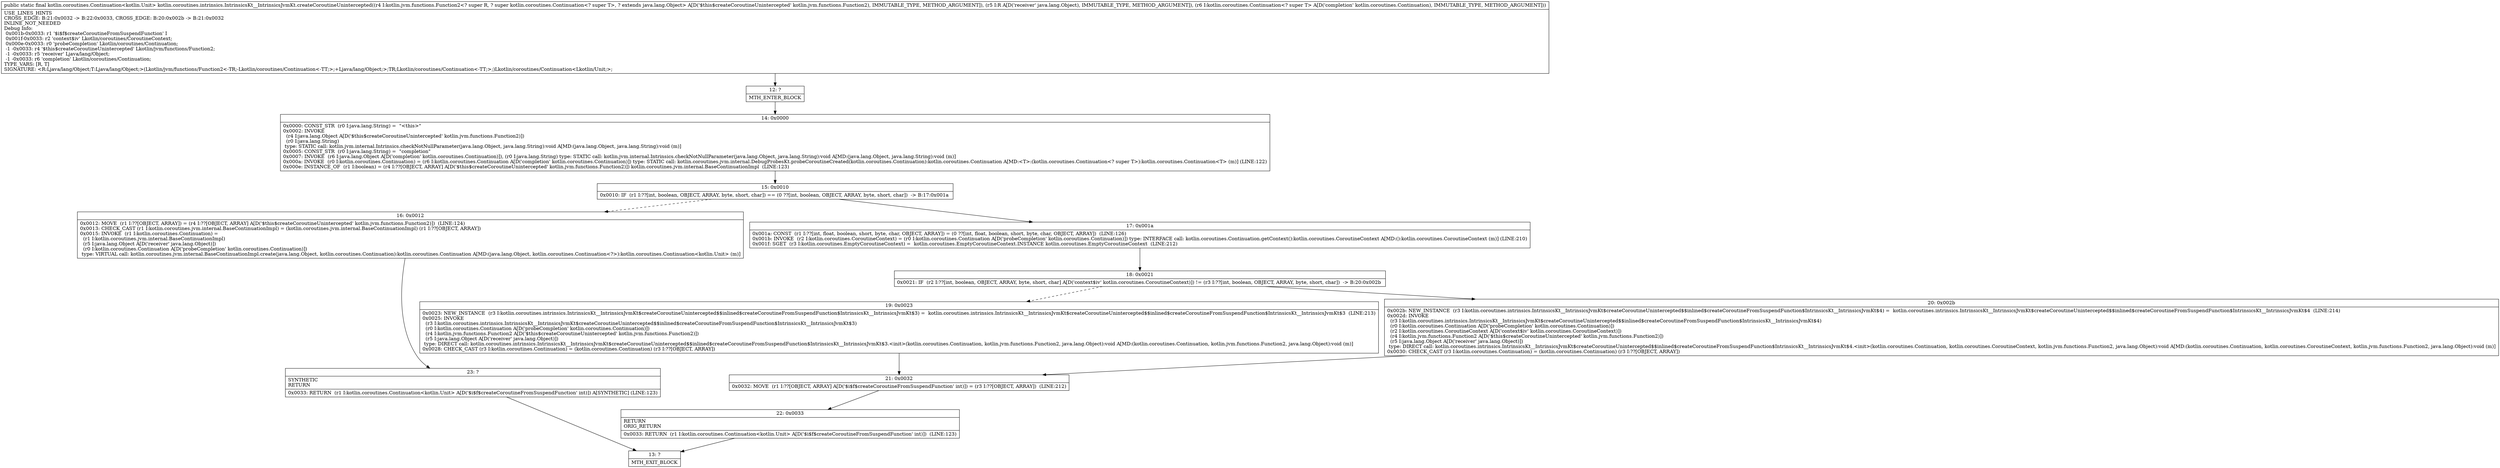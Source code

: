 digraph "CFG forkotlin.coroutines.intrinsics.IntrinsicsKt__IntrinsicsJvmKt.createCoroutineUnintercepted(Lkotlin\/jvm\/functions\/Function2;Ljava\/lang\/Object;Lkotlin\/coroutines\/Continuation;)Lkotlin\/coroutines\/Continuation;" {
Node_12 [shape=record,label="{12\:\ ?|MTH_ENTER_BLOCK\l}"];
Node_14 [shape=record,label="{14\:\ 0x0000|0x0000: CONST_STR  (r0 I:java.lang.String) =  \"\<this\>\" \l0x0002: INVOKE  \l  (r4 I:java.lang.Object A[D('$this$createCoroutineUnintercepted' kotlin.jvm.functions.Function2)])\l  (r0 I:java.lang.String)\l type: STATIC call: kotlin.jvm.internal.Intrinsics.checkNotNullParameter(java.lang.Object, java.lang.String):void A[MD:(java.lang.Object, java.lang.String):void (m)]\l0x0005: CONST_STR  (r0 I:java.lang.String) =  \"completion\" \l0x0007: INVOKE  (r6 I:java.lang.Object A[D('completion' kotlin.coroutines.Continuation)]), (r0 I:java.lang.String) type: STATIC call: kotlin.jvm.internal.Intrinsics.checkNotNullParameter(java.lang.Object, java.lang.String):void A[MD:(java.lang.Object, java.lang.String):void (m)]\l0x000a: INVOKE  (r0 I:kotlin.coroutines.Continuation) = (r6 I:kotlin.coroutines.Continuation A[D('completion' kotlin.coroutines.Continuation)]) type: STATIC call: kotlin.coroutines.jvm.internal.DebugProbesKt.probeCoroutineCreated(kotlin.coroutines.Continuation):kotlin.coroutines.Continuation A[MD:\<T\>:(kotlin.coroutines.Continuation\<? super T\>):kotlin.coroutines.Continuation\<T\> (m)] (LINE:122)\l0x000e: INSTANCE_OF  (r1 I:boolean) = (r4 I:??[OBJECT, ARRAY] A[D('$this$createCoroutineUnintercepted' kotlin.jvm.functions.Function2)]) kotlin.coroutines.jvm.internal.BaseContinuationImpl  (LINE:123)\l}"];
Node_15 [shape=record,label="{15\:\ 0x0010|0x0010: IF  (r1 I:??[int, boolean, OBJECT, ARRAY, byte, short, char]) == (0 ??[int, boolean, OBJECT, ARRAY, byte, short, char])  \-\> B:17:0x001a \l}"];
Node_16 [shape=record,label="{16\:\ 0x0012|0x0012: MOVE  (r1 I:??[OBJECT, ARRAY]) = (r4 I:??[OBJECT, ARRAY] A[D('$this$createCoroutineUnintercepted' kotlin.jvm.functions.Function2)])  (LINE:124)\l0x0013: CHECK_CAST (r1 I:kotlin.coroutines.jvm.internal.BaseContinuationImpl) = (kotlin.coroutines.jvm.internal.BaseContinuationImpl) (r1 I:??[OBJECT, ARRAY]) \l0x0015: INVOKE  (r1 I:kotlin.coroutines.Continuation) = \l  (r1 I:kotlin.coroutines.jvm.internal.BaseContinuationImpl)\l  (r5 I:java.lang.Object A[D('receiver' java.lang.Object)])\l  (r0 I:kotlin.coroutines.Continuation A[D('probeCompletion' kotlin.coroutines.Continuation)])\l type: VIRTUAL call: kotlin.coroutines.jvm.internal.BaseContinuationImpl.create(java.lang.Object, kotlin.coroutines.Continuation):kotlin.coroutines.Continuation A[MD:(java.lang.Object, kotlin.coroutines.Continuation\<?\>):kotlin.coroutines.Continuation\<kotlin.Unit\> (m)]\l}"];
Node_23 [shape=record,label="{23\:\ ?|SYNTHETIC\lRETURN\l|0x0033: RETURN  (r1 I:kotlin.coroutines.Continuation\<kotlin.Unit\> A[D('$i$f$createCoroutineFromSuspendFunction' int)]) A[SYNTHETIC] (LINE:123)\l}"];
Node_13 [shape=record,label="{13\:\ ?|MTH_EXIT_BLOCK\l}"];
Node_17 [shape=record,label="{17\:\ 0x001a|0x001a: CONST  (r1 I:??[int, float, boolean, short, byte, char, OBJECT, ARRAY]) = (0 ??[int, float, boolean, short, byte, char, OBJECT, ARRAY])  (LINE:126)\l0x001b: INVOKE  (r2 I:kotlin.coroutines.CoroutineContext) = (r0 I:kotlin.coroutines.Continuation A[D('probeCompletion' kotlin.coroutines.Continuation)]) type: INTERFACE call: kotlin.coroutines.Continuation.getContext():kotlin.coroutines.CoroutineContext A[MD:():kotlin.coroutines.CoroutineContext (m)] (LINE:210)\l0x001f: SGET  (r3 I:kotlin.coroutines.EmptyCoroutineContext) =  kotlin.coroutines.EmptyCoroutineContext.INSTANCE kotlin.coroutines.EmptyCoroutineContext  (LINE:212)\l}"];
Node_18 [shape=record,label="{18\:\ 0x0021|0x0021: IF  (r2 I:??[int, boolean, OBJECT, ARRAY, byte, short, char] A[D('context$iv' kotlin.coroutines.CoroutineContext)]) != (r3 I:??[int, boolean, OBJECT, ARRAY, byte, short, char])  \-\> B:20:0x002b \l}"];
Node_19 [shape=record,label="{19\:\ 0x0023|0x0023: NEW_INSTANCE  (r3 I:kotlin.coroutines.intrinsics.IntrinsicsKt__IntrinsicsJvmKt$createCoroutineUnintercepted$$inlined$createCoroutineFromSuspendFunction$IntrinsicsKt__IntrinsicsJvmKt$3) =  kotlin.coroutines.intrinsics.IntrinsicsKt__IntrinsicsJvmKt$createCoroutineUnintercepted$$inlined$createCoroutineFromSuspendFunction$IntrinsicsKt__IntrinsicsJvmKt$3  (LINE:213)\l0x0025: INVOKE  \l  (r3 I:kotlin.coroutines.intrinsics.IntrinsicsKt__IntrinsicsJvmKt$createCoroutineUnintercepted$$inlined$createCoroutineFromSuspendFunction$IntrinsicsKt__IntrinsicsJvmKt$3)\l  (r0 I:kotlin.coroutines.Continuation A[D('probeCompletion' kotlin.coroutines.Continuation)])\l  (r4 I:kotlin.jvm.functions.Function2 A[D('$this$createCoroutineUnintercepted' kotlin.jvm.functions.Function2)])\l  (r5 I:java.lang.Object A[D('receiver' java.lang.Object)])\l type: DIRECT call: kotlin.coroutines.intrinsics.IntrinsicsKt__IntrinsicsJvmKt$createCoroutineUnintercepted$$inlined$createCoroutineFromSuspendFunction$IntrinsicsKt__IntrinsicsJvmKt$3.\<init\>(kotlin.coroutines.Continuation, kotlin.jvm.functions.Function2, java.lang.Object):void A[MD:(kotlin.coroutines.Continuation, kotlin.jvm.functions.Function2, java.lang.Object):void (m)]\l0x0028: CHECK_CAST (r3 I:kotlin.coroutines.Continuation) = (kotlin.coroutines.Continuation) (r3 I:??[OBJECT, ARRAY]) \l}"];
Node_21 [shape=record,label="{21\:\ 0x0032|0x0032: MOVE  (r1 I:??[OBJECT, ARRAY] A[D('$i$f$createCoroutineFromSuspendFunction' int)]) = (r3 I:??[OBJECT, ARRAY])  (LINE:212)\l}"];
Node_22 [shape=record,label="{22\:\ 0x0033|RETURN\lORIG_RETURN\l|0x0033: RETURN  (r1 I:kotlin.coroutines.Continuation\<kotlin.Unit\> A[D('$i$f$createCoroutineFromSuspendFunction' int)])  (LINE:123)\l}"];
Node_20 [shape=record,label="{20\:\ 0x002b|0x002b: NEW_INSTANCE  (r3 I:kotlin.coroutines.intrinsics.IntrinsicsKt__IntrinsicsJvmKt$createCoroutineUnintercepted$$inlined$createCoroutineFromSuspendFunction$IntrinsicsKt__IntrinsicsJvmKt$4) =  kotlin.coroutines.intrinsics.IntrinsicsKt__IntrinsicsJvmKt$createCoroutineUnintercepted$$inlined$createCoroutineFromSuspendFunction$IntrinsicsKt__IntrinsicsJvmKt$4  (LINE:214)\l0x002d: INVOKE  \l  (r3 I:kotlin.coroutines.intrinsics.IntrinsicsKt__IntrinsicsJvmKt$createCoroutineUnintercepted$$inlined$createCoroutineFromSuspendFunction$IntrinsicsKt__IntrinsicsJvmKt$4)\l  (r0 I:kotlin.coroutines.Continuation A[D('probeCompletion' kotlin.coroutines.Continuation)])\l  (r2 I:kotlin.coroutines.CoroutineContext A[D('context$iv' kotlin.coroutines.CoroutineContext)])\l  (r4 I:kotlin.jvm.functions.Function2 A[D('$this$createCoroutineUnintercepted' kotlin.jvm.functions.Function2)])\l  (r5 I:java.lang.Object A[D('receiver' java.lang.Object)])\l type: DIRECT call: kotlin.coroutines.intrinsics.IntrinsicsKt__IntrinsicsJvmKt$createCoroutineUnintercepted$$inlined$createCoroutineFromSuspendFunction$IntrinsicsKt__IntrinsicsJvmKt$4.\<init\>(kotlin.coroutines.Continuation, kotlin.coroutines.CoroutineContext, kotlin.jvm.functions.Function2, java.lang.Object):void A[MD:(kotlin.coroutines.Continuation, kotlin.coroutines.CoroutineContext, kotlin.jvm.functions.Function2, java.lang.Object):void (m)]\l0x0030: CHECK_CAST (r3 I:kotlin.coroutines.Continuation) = (kotlin.coroutines.Continuation) (r3 I:??[OBJECT, ARRAY]) \l}"];
MethodNode[shape=record,label="{public static final kotlin.coroutines.Continuation\<kotlin.Unit\> kotlin.coroutines.intrinsics.IntrinsicsKt__IntrinsicsJvmKt.createCoroutineUnintercepted((r4 I:kotlin.jvm.functions.Function2\<? super R, ? super kotlin.coroutines.Continuation\<? super T\>, ? extends java.lang.Object\> A[D('$this$createCoroutineUnintercepted' kotlin.jvm.functions.Function2), IMMUTABLE_TYPE, METHOD_ARGUMENT]), (r5 I:R A[D('receiver' java.lang.Object), IMMUTABLE_TYPE, METHOD_ARGUMENT]), (r6 I:kotlin.coroutines.Continuation\<? super T\> A[D('completion' kotlin.coroutines.Continuation), IMMUTABLE_TYPE, METHOD_ARGUMENT]))  | USE_LINES_HINTS\lCROSS_EDGE: B:21:0x0032 \-\> B:22:0x0033, CROSS_EDGE: B:20:0x002b \-\> B:21:0x0032\lINLINE_NOT_NEEDED\lDebug Info:\l  0x001b\-0x0033: r1 '$i$f$createCoroutineFromSuspendFunction' I\l  0x001f\-0x0033: r2 'context$iv' Lkotlin\/coroutines\/CoroutineContext;\l  0x000e\-0x0033: r0 'probeCompletion' Lkotlin\/coroutines\/Continuation;\l  \-1 \-0x0033: r4 '$this$createCoroutineUnintercepted' Lkotlin\/jvm\/functions\/Function2;\l  \-1 \-0x0033: r5 'receiver' Ljava\/lang\/Object;\l  \-1 \-0x0033: r6 'completion' Lkotlin\/coroutines\/Continuation;\lTYPE_VARS: [R, T]\lSIGNATURE: \<R:Ljava\/lang\/Object;T:Ljava\/lang\/Object;\>(Lkotlin\/jvm\/functions\/Function2\<\-TR;\-Lkotlin\/coroutines\/Continuation\<\-TT;\>;+Ljava\/lang\/Object;\>;TR;Lkotlin\/coroutines\/Continuation\<\-TT;\>;)Lkotlin\/coroutines\/Continuation\<Lkotlin\/Unit;\>;\l}"];
MethodNode -> Node_12;Node_12 -> Node_14;
Node_14 -> Node_15;
Node_15 -> Node_16[style=dashed];
Node_15 -> Node_17;
Node_16 -> Node_23;
Node_23 -> Node_13;
Node_17 -> Node_18;
Node_18 -> Node_19[style=dashed];
Node_18 -> Node_20;
Node_19 -> Node_21;
Node_21 -> Node_22;
Node_22 -> Node_13;
Node_20 -> Node_21;
}

